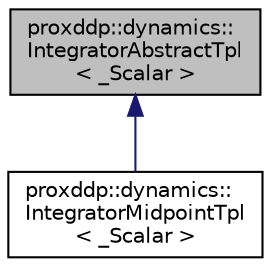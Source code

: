 digraph "proxddp::dynamics::IntegratorAbstractTpl&lt; _Scalar &gt;"
{
 // LATEX_PDF_SIZE
  bgcolor="transparent";
  edge [fontname="Helvetica",fontsize="10",labelfontname="Helvetica",labelfontsize="10"];
  node [fontname="Helvetica",fontsize="10",shape=record];
  Node1 [label="proxddp::dynamics::\lIntegratorAbstractTpl\l\< _Scalar \>",height=0.2,width=0.4,color="black", fillcolor="grey75", style="filled", fontcolor="black",tooltip="Base class for (implicit) numerical integrators."];
  Node1 -> Node2 [dir="back",color="midnightblue",fontsize="10",style="solid",fontname="Helvetica"];
  Node2 [label="proxddp::dynamics::\lIntegratorMidpointTpl\l\< _Scalar \>",height=0.2,width=0.4,color="black",URL="$structproxddp_1_1dynamics_1_1IntegratorMidpointTpl.html",tooltip="Midpoint integration rule."];
}
